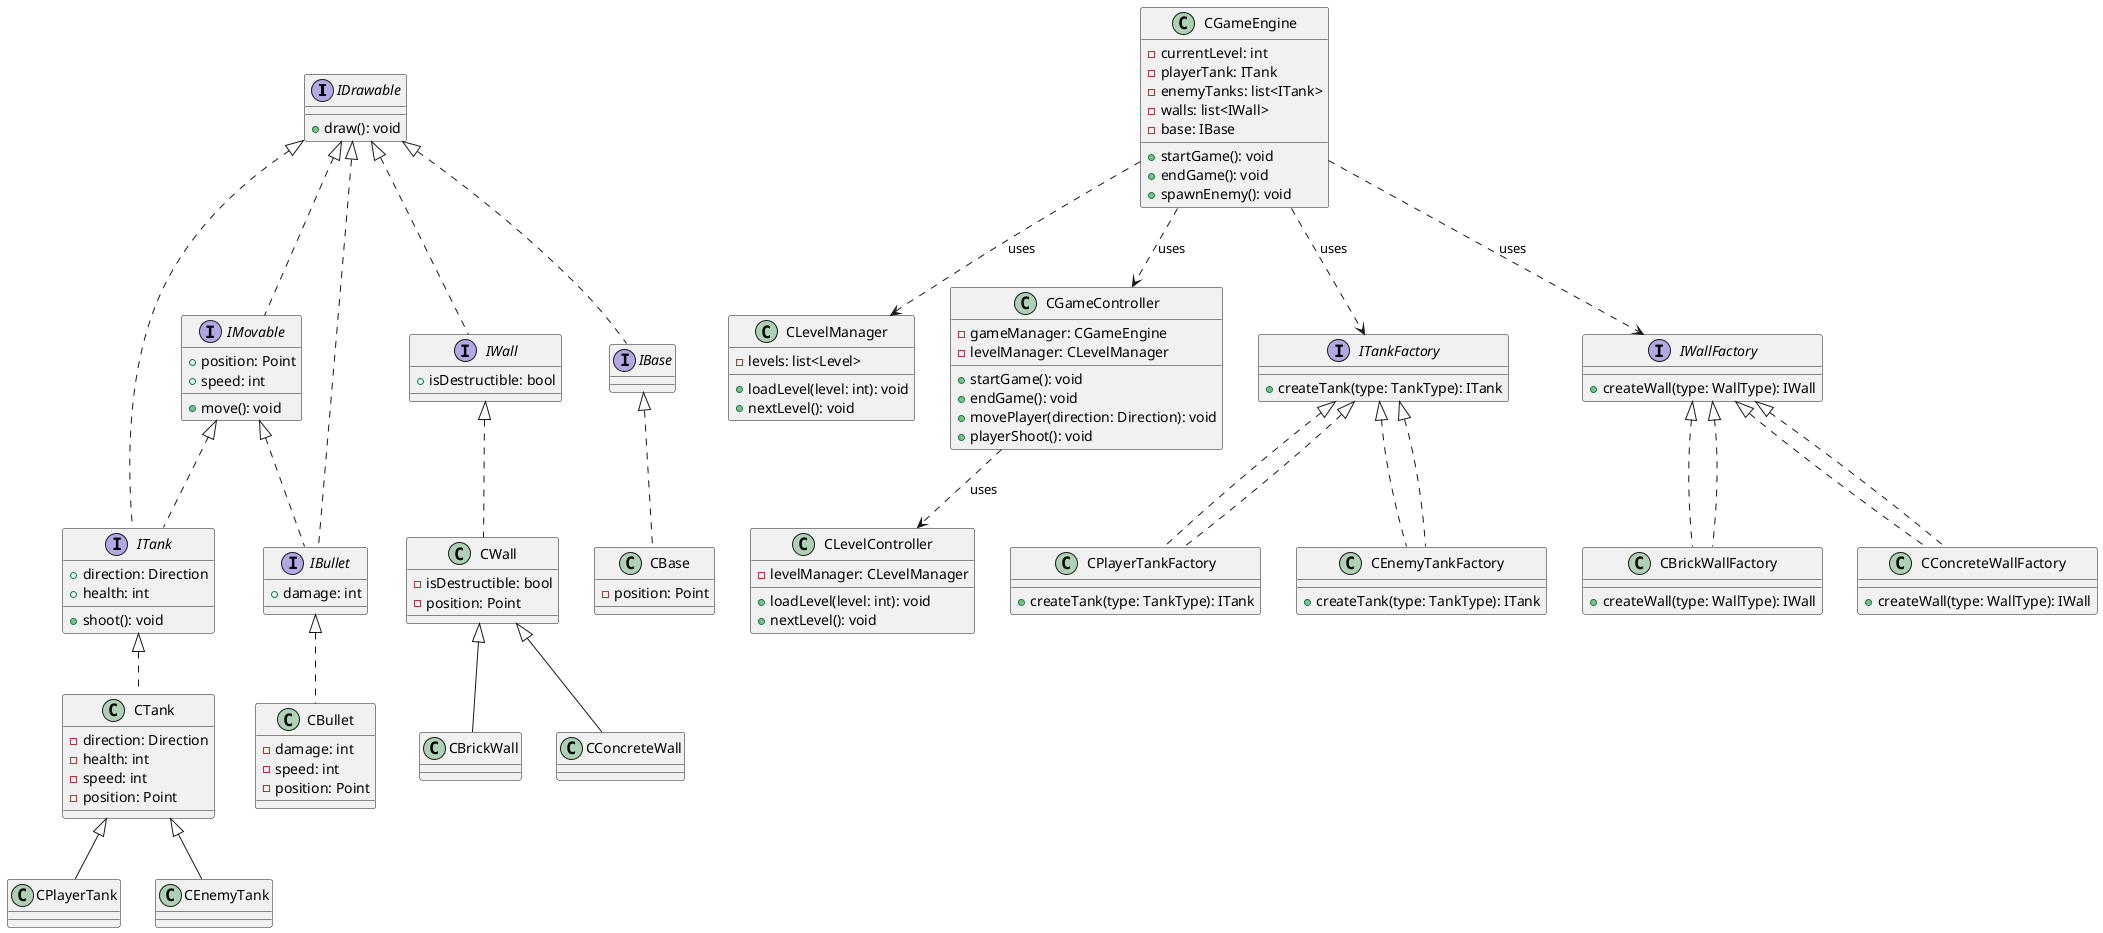 @startuml
interface IDrawable {
  +draw(): void
}

interface IMovable {
  +position: Point
  +speed: int
  +move(): void
}

interface ITank {
  +direction: Direction
  +health: int
  +shoot(): void
}

interface IBullet {
  +damage: int
}

interface IWall {
  +isDestructible: bool
}

interface IBase {
}

class CTank {
  -direction: Direction
  -health: int
  -speed: int
  -position: Point
}

class CBullet {
  -damage: int
  -speed: int
  -position: Point
}

class CWall {
  -isDestructible: bool
  -position: Point
}

class CBase {
  -position: Point
}

class CPlayerTank {
}

class CEnemyTank {
}

class CBrickWall {
}

class CConcreteWall {
}

class CGameEngine {
  -currentLevel: int
  -playerTank: ITank
  -enemyTanks: list<ITank>
  -walls: list<IWall>
  -base: IBase
  +startGame(): void
  +endGame(): void
  +spawnEnemy(): void
}

class CLevelManager {
  -levels: list<Level>
  +loadLevel(level: int): void
  +nextLevel(): void
}

class CGameController {
  -gameManager: CGameEngine
  -levelManager: CLevelManager
  +startGame(): void
  +endGame(): void
  +movePlayer(direction: Direction): void
  +playerShoot(): void
}

class CLevelController {
  -levelManager: CLevelManager
  +loadLevel(level: int): void
  +nextLevel(): void
}

interface ITankFactory {
  +createTank(type: TankType): ITank
}

class CPlayerTankFactory implements ITankFactory {
  +createTank(type: TankType): ITank
}

class CEnemyTankFactory implements ITankFactory {
  +createTank(type: TankType): ITank
}

interface IWallFactory {
  +createWall(type: WallType): IWall
}

class CBrickWallFactory implements IWallFactory {
  +createWall(type: WallType): IWall
}

class CConcreteWallFactory implements IWallFactory {
  +createWall(type: WallType): IWall
}

IDrawable <|.. IMovable
IDrawable <|.. ITank
IDrawable <|.. IBullet
IDrawable <|.. IWall
IDrawable <|.. IBase

IMovable <|.. ITank
IMovable <|.. IBullet

ITank <|.. CTank
IBullet <|.. CBullet
IWall <|.. CWall
IBase <|.. CBase

CTank <|-- CPlayerTank
CTank <|-- CEnemyTank

CWall <|-- CBrickWall
CWall <|-- CConcreteWall

CGameEngine ..> ITankFactory : uses
CGameEngine ..> IWallFactory : uses
CGameEngine ..> CLevelManager : uses
CGameEngine ..> CGameController : uses

CGameController ..> CLevelController : uses

ITankFactory <|.. CPlayerTankFactory
ITankFactory <|.. CEnemyTankFactory

IWallFactory <|.. CBrickWallFactory
IWallFactory <|.. CConcreteWallFactory
@enduml